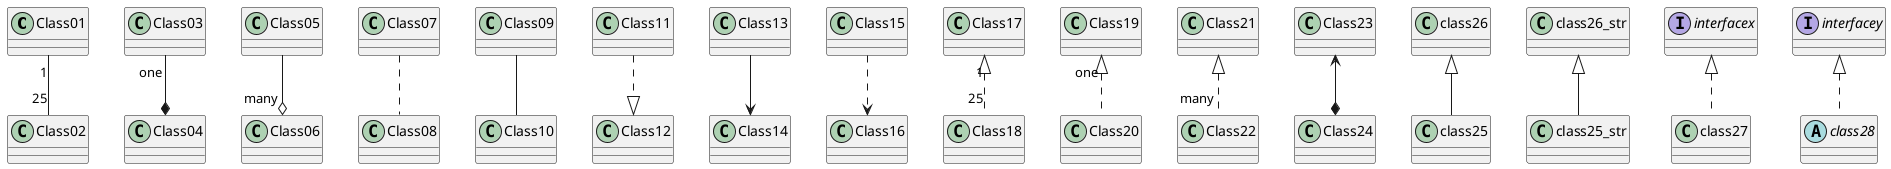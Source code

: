@startuml "Relations"
Class01 "1" -- "25" Class02
Class03 "one" --* Class04
Class05 --o "many" Class06
Class07 .. Class08
Class09 -- Class10
Class11 ..|> Class12
Class13 --> Class14
Class15 ..> Class16
Class17 "1" <|.. "25" Class18
Class19 "one" <|.. Class20
Class21 <|.. "many" Class22
Class23 <--* Class24

class class25 extends class26
class "class25_str" extends "class26_str"
'interface intf EXTENDS base_interface
class class27 implements interfacex
abstract class28 implements interfacey
@enduml